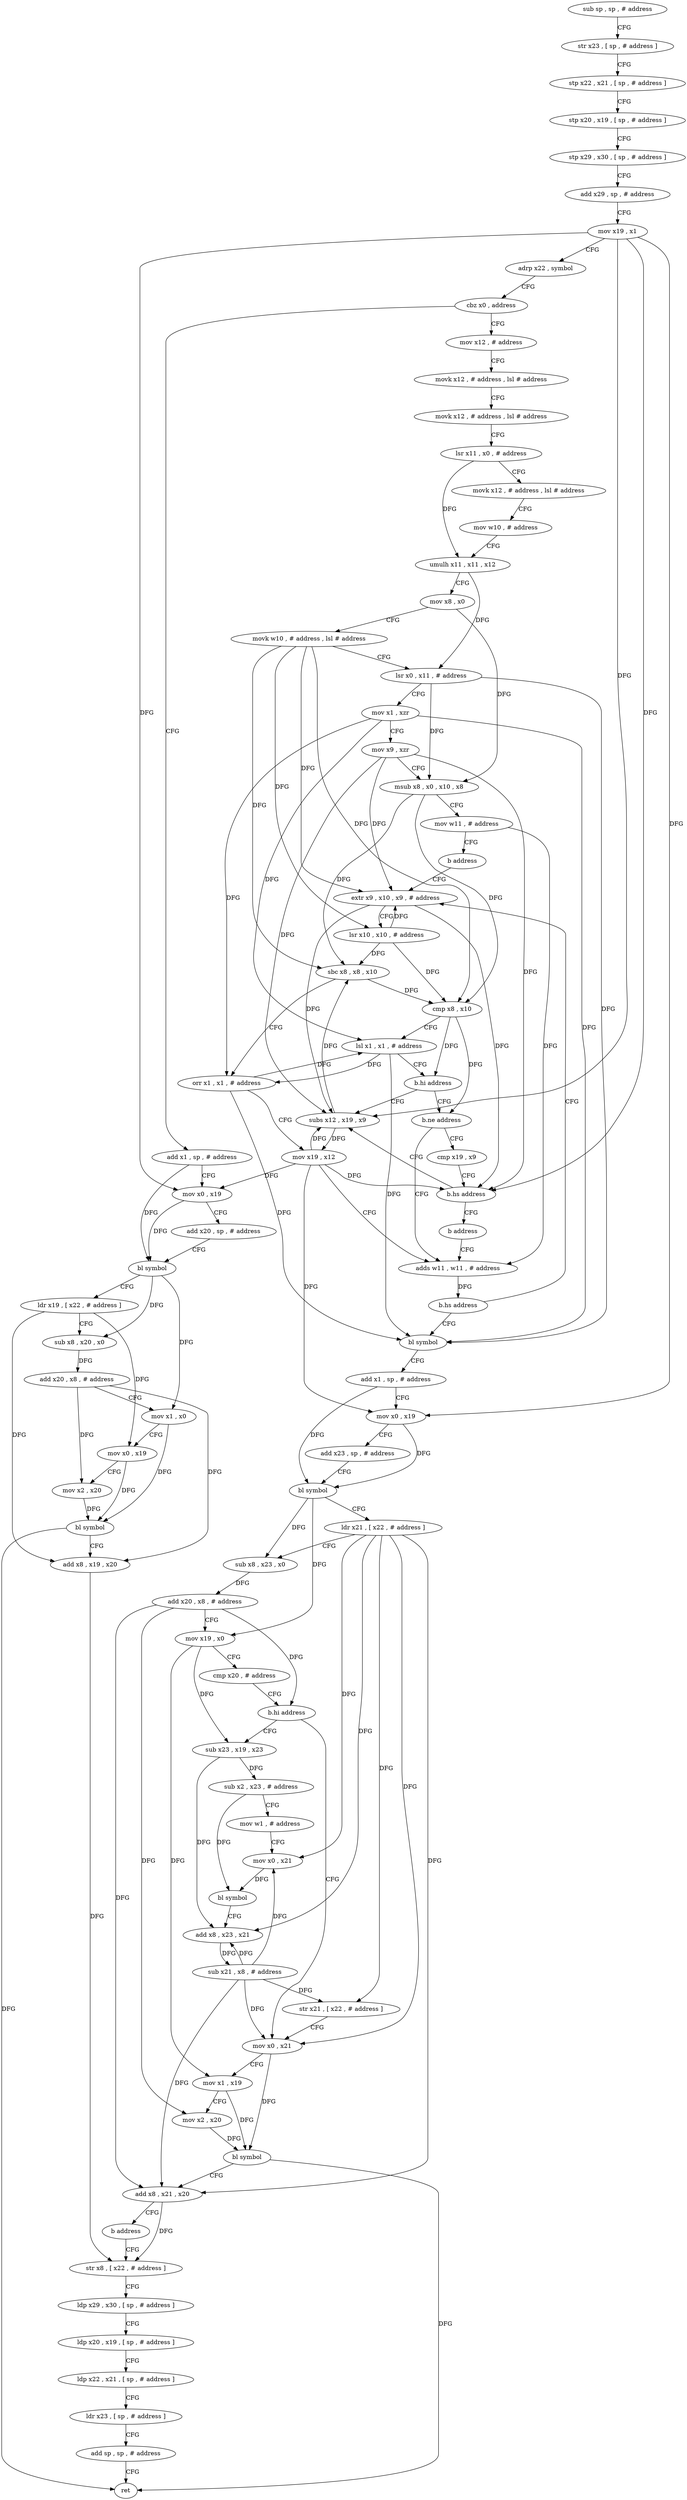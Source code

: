 digraph "func" {
"4203532" [label = "sub sp , sp , # address" ]
"4203536" [label = "str x23 , [ sp , # address ]" ]
"4203540" [label = "stp x22 , x21 , [ sp , # address ]" ]
"4203544" [label = "stp x20 , x19 , [ sp , # address ]" ]
"4203548" [label = "stp x29 , x30 , [ sp , # address ]" ]
"4203552" [label = "add x29 , sp , # address" ]
"4203556" [label = "mov x19 , x1" ]
"4203560" [label = "adrp x22 , symbol" ]
"4203564" [label = "cbz x0 , address" ]
"4203788" [label = "add x1 , sp , # address" ]
"4203568" [label = "mov x12 , # address" ]
"4203792" [label = "mov x0 , x19" ]
"4203796" [label = "add x20 , sp , # address" ]
"4203800" [label = "bl symbol" ]
"4203804" [label = "ldr x19 , [ x22 , # address ]" ]
"4203808" [label = "sub x8 , x20 , x0" ]
"4203812" [label = "add x20 , x8 , # address" ]
"4203816" [label = "mov x1 , x0" ]
"4203820" [label = "mov x0 , x19" ]
"4203824" [label = "mov x2 , x20" ]
"4203828" [label = "bl symbol" ]
"4203832" [label = "add x8 , x19 , x20" ]
"4203836" [label = "str x8 , [ x22 , # address ]" ]
"4203572" [label = "movk x12 , # address , lsl # address" ]
"4203576" [label = "movk x12 , # address , lsl # address" ]
"4203580" [label = "lsr x11 , x0 , # address" ]
"4203584" [label = "movk x12 , # address , lsl # address" ]
"4203588" [label = "mov w10 , # address" ]
"4203592" [label = "umulh x11 , x11 , x12" ]
"4203596" [label = "mov x8 , x0" ]
"4203600" [label = "movk w10 , # address , lsl # address" ]
"4203604" [label = "lsr x0 , x11 , # address" ]
"4203608" [label = "mov x1 , xzr" ]
"4203612" [label = "mov x9 , xzr" ]
"4203616" [label = "msub x8 , x0 , x10 , x8" ]
"4203620" [label = "mov w11 , # address" ]
"4203624" [label = "b address" ]
"4203652" [label = "extr x9 , x10 , x9 , # address" ]
"4203656" [label = "lsr x10 , x10 , # address" ]
"4203660" [label = "cmp x8 , x10" ]
"4203664" [label = "lsl x1 , x1 , # address" ]
"4203668" [label = "b.hi address" ]
"4203628" [label = "subs x12 , x19 , x9" ]
"4203672" [label = "b.ne address" ]
"4203632" [label = "sbc x8 , x8 , x10" ]
"4203636" [label = "orr x1 , x1 , # address" ]
"4203640" [label = "mov x19 , x12" ]
"4203644" [label = "adds w11 , w11 , # address" ]
"4203676" [label = "cmp x19 , x9" ]
"4203688" [label = "bl symbol" ]
"4203692" [label = "add x1 , sp , # address" ]
"4203696" [label = "mov x0 , x19" ]
"4203700" [label = "add x23 , sp , # address" ]
"4203704" [label = "bl symbol" ]
"4203708" [label = "ldr x21 , [ x22 , # address ]" ]
"4203712" [label = "sub x8 , x23 , x0" ]
"4203716" [label = "add x20 , x8 , # address" ]
"4203720" [label = "mov x19 , x0" ]
"4203724" [label = "cmp x20 , # address" ]
"4203728" [label = "b.hi address" ]
"4203764" [label = "mov x0 , x21" ]
"4203732" [label = "sub x23 , x19 , x23" ]
"4203648" [label = "b.hs address" ]
"4203680" [label = "b.hs address" ]
"4203684" [label = "b address" ]
"4203768" [label = "mov x1 , x19" ]
"4203772" [label = "mov x2 , x20" ]
"4203776" [label = "bl symbol" ]
"4203780" [label = "add x8 , x21 , x20" ]
"4203784" [label = "b address" ]
"4203736" [label = "sub x2 , x23 , # address" ]
"4203740" [label = "mov w1 , # address" ]
"4203744" [label = "mov x0 , x21" ]
"4203748" [label = "bl symbol" ]
"4203752" [label = "add x8 , x23 , x21" ]
"4203756" [label = "sub x21 , x8 , # address" ]
"4203760" [label = "str x21 , [ x22 , # address ]" ]
"4203840" [label = "ldp x29 , x30 , [ sp , # address ]" ]
"4203844" [label = "ldp x20 , x19 , [ sp , # address ]" ]
"4203848" [label = "ldp x22 , x21 , [ sp , # address ]" ]
"4203852" [label = "ldr x23 , [ sp , # address ]" ]
"4203856" [label = "add sp , sp , # address" ]
"4203860" [label = "ret" ]
"4203532" -> "4203536" [ label = "CFG" ]
"4203536" -> "4203540" [ label = "CFG" ]
"4203540" -> "4203544" [ label = "CFG" ]
"4203544" -> "4203548" [ label = "CFG" ]
"4203548" -> "4203552" [ label = "CFG" ]
"4203552" -> "4203556" [ label = "CFG" ]
"4203556" -> "4203560" [ label = "CFG" ]
"4203556" -> "4203792" [ label = "DFG" ]
"4203556" -> "4203628" [ label = "DFG" ]
"4203556" -> "4203680" [ label = "DFG" ]
"4203556" -> "4203696" [ label = "DFG" ]
"4203560" -> "4203564" [ label = "CFG" ]
"4203564" -> "4203788" [ label = "CFG" ]
"4203564" -> "4203568" [ label = "CFG" ]
"4203788" -> "4203792" [ label = "CFG" ]
"4203788" -> "4203800" [ label = "DFG" ]
"4203568" -> "4203572" [ label = "CFG" ]
"4203792" -> "4203796" [ label = "CFG" ]
"4203792" -> "4203800" [ label = "DFG" ]
"4203796" -> "4203800" [ label = "CFG" ]
"4203800" -> "4203804" [ label = "CFG" ]
"4203800" -> "4203808" [ label = "DFG" ]
"4203800" -> "4203816" [ label = "DFG" ]
"4203804" -> "4203808" [ label = "CFG" ]
"4203804" -> "4203820" [ label = "DFG" ]
"4203804" -> "4203832" [ label = "DFG" ]
"4203808" -> "4203812" [ label = "DFG" ]
"4203812" -> "4203816" [ label = "CFG" ]
"4203812" -> "4203824" [ label = "DFG" ]
"4203812" -> "4203832" [ label = "DFG" ]
"4203816" -> "4203820" [ label = "CFG" ]
"4203816" -> "4203828" [ label = "DFG" ]
"4203820" -> "4203824" [ label = "CFG" ]
"4203820" -> "4203828" [ label = "DFG" ]
"4203824" -> "4203828" [ label = "DFG" ]
"4203828" -> "4203832" [ label = "CFG" ]
"4203828" -> "4203860" [ label = "DFG" ]
"4203832" -> "4203836" [ label = "DFG" ]
"4203836" -> "4203840" [ label = "CFG" ]
"4203572" -> "4203576" [ label = "CFG" ]
"4203576" -> "4203580" [ label = "CFG" ]
"4203580" -> "4203584" [ label = "CFG" ]
"4203580" -> "4203592" [ label = "DFG" ]
"4203584" -> "4203588" [ label = "CFG" ]
"4203588" -> "4203592" [ label = "CFG" ]
"4203592" -> "4203596" [ label = "CFG" ]
"4203592" -> "4203604" [ label = "DFG" ]
"4203596" -> "4203600" [ label = "CFG" ]
"4203596" -> "4203616" [ label = "DFG" ]
"4203600" -> "4203604" [ label = "CFG" ]
"4203600" -> "4203652" [ label = "DFG" ]
"4203600" -> "4203656" [ label = "DFG" ]
"4203600" -> "4203660" [ label = "DFG" ]
"4203600" -> "4203632" [ label = "DFG" ]
"4203604" -> "4203608" [ label = "CFG" ]
"4203604" -> "4203616" [ label = "DFG" ]
"4203604" -> "4203688" [ label = "DFG" ]
"4203608" -> "4203612" [ label = "CFG" ]
"4203608" -> "4203664" [ label = "DFG" ]
"4203608" -> "4203636" [ label = "DFG" ]
"4203608" -> "4203688" [ label = "DFG" ]
"4203612" -> "4203616" [ label = "CFG" ]
"4203612" -> "4203652" [ label = "DFG" ]
"4203612" -> "4203628" [ label = "DFG" ]
"4203612" -> "4203680" [ label = "DFG" ]
"4203616" -> "4203620" [ label = "CFG" ]
"4203616" -> "4203660" [ label = "DFG" ]
"4203616" -> "4203632" [ label = "DFG" ]
"4203620" -> "4203624" [ label = "CFG" ]
"4203620" -> "4203644" [ label = "DFG" ]
"4203624" -> "4203652" [ label = "CFG" ]
"4203652" -> "4203656" [ label = "CFG" ]
"4203652" -> "4203628" [ label = "DFG" ]
"4203652" -> "4203680" [ label = "DFG" ]
"4203656" -> "4203660" [ label = "DFG" ]
"4203656" -> "4203652" [ label = "DFG" ]
"4203656" -> "4203632" [ label = "DFG" ]
"4203660" -> "4203664" [ label = "CFG" ]
"4203660" -> "4203668" [ label = "DFG" ]
"4203660" -> "4203672" [ label = "DFG" ]
"4203664" -> "4203668" [ label = "CFG" ]
"4203664" -> "4203636" [ label = "DFG" ]
"4203664" -> "4203688" [ label = "DFG" ]
"4203668" -> "4203628" [ label = "CFG" ]
"4203668" -> "4203672" [ label = "CFG" ]
"4203628" -> "4203632" [ label = "DFG" ]
"4203628" -> "4203640" [ label = "DFG" ]
"4203672" -> "4203644" [ label = "CFG" ]
"4203672" -> "4203676" [ label = "CFG" ]
"4203632" -> "4203636" [ label = "CFG" ]
"4203632" -> "4203660" [ label = "DFG" ]
"4203636" -> "4203640" [ label = "CFG" ]
"4203636" -> "4203664" [ label = "DFG" ]
"4203636" -> "4203688" [ label = "DFG" ]
"4203640" -> "4203644" [ label = "CFG" ]
"4203640" -> "4203792" [ label = "DFG" ]
"4203640" -> "4203628" [ label = "DFG" ]
"4203640" -> "4203680" [ label = "DFG" ]
"4203640" -> "4203696" [ label = "DFG" ]
"4203644" -> "4203648" [ label = "DFG" ]
"4203676" -> "4203680" [ label = "CFG" ]
"4203688" -> "4203692" [ label = "CFG" ]
"4203692" -> "4203696" [ label = "CFG" ]
"4203692" -> "4203704" [ label = "DFG" ]
"4203696" -> "4203700" [ label = "CFG" ]
"4203696" -> "4203704" [ label = "DFG" ]
"4203700" -> "4203704" [ label = "CFG" ]
"4203704" -> "4203708" [ label = "CFG" ]
"4203704" -> "4203712" [ label = "DFG" ]
"4203704" -> "4203720" [ label = "DFG" ]
"4203708" -> "4203712" [ label = "CFG" ]
"4203708" -> "4203764" [ label = "DFG" ]
"4203708" -> "4203780" [ label = "DFG" ]
"4203708" -> "4203744" [ label = "DFG" ]
"4203708" -> "4203752" [ label = "DFG" ]
"4203708" -> "4203760" [ label = "DFG" ]
"4203712" -> "4203716" [ label = "DFG" ]
"4203716" -> "4203720" [ label = "CFG" ]
"4203716" -> "4203728" [ label = "DFG" ]
"4203716" -> "4203772" [ label = "DFG" ]
"4203716" -> "4203780" [ label = "DFG" ]
"4203720" -> "4203724" [ label = "CFG" ]
"4203720" -> "4203768" [ label = "DFG" ]
"4203720" -> "4203732" [ label = "DFG" ]
"4203724" -> "4203728" [ label = "CFG" ]
"4203728" -> "4203764" [ label = "CFG" ]
"4203728" -> "4203732" [ label = "CFG" ]
"4203764" -> "4203768" [ label = "CFG" ]
"4203764" -> "4203776" [ label = "DFG" ]
"4203732" -> "4203736" [ label = "DFG" ]
"4203732" -> "4203752" [ label = "DFG" ]
"4203648" -> "4203688" [ label = "CFG" ]
"4203648" -> "4203652" [ label = "CFG" ]
"4203680" -> "4203628" [ label = "CFG" ]
"4203680" -> "4203684" [ label = "CFG" ]
"4203684" -> "4203644" [ label = "CFG" ]
"4203768" -> "4203772" [ label = "CFG" ]
"4203768" -> "4203776" [ label = "DFG" ]
"4203772" -> "4203776" [ label = "DFG" ]
"4203776" -> "4203780" [ label = "CFG" ]
"4203776" -> "4203860" [ label = "DFG" ]
"4203780" -> "4203784" [ label = "CFG" ]
"4203780" -> "4203836" [ label = "DFG" ]
"4203784" -> "4203836" [ label = "CFG" ]
"4203736" -> "4203740" [ label = "CFG" ]
"4203736" -> "4203748" [ label = "DFG" ]
"4203740" -> "4203744" [ label = "CFG" ]
"4203744" -> "4203748" [ label = "DFG" ]
"4203748" -> "4203752" [ label = "CFG" ]
"4203752" -> "4203756" [ label = "DFG" ]
"4203756" -> "4203760" [ label = "DFG" ]
"4203756" -> "4203764" [ label = "DFG" ]
"4203756" -> "4203744" [ label = "DFG" ]
"4203756" -> "4203752" [ label = "DFG" ]
"4203756" -> "4203780" [ label = "DFG" ]
"4203760" -> "4203764" [ label = "CFG" ]
"4203840" -> "4203844" [ label = "CFG" ]
"4203844" -> "4203848" [ label = "CFG" ]
"4203848" -> "4203852" [ label = "CFG" ]
"4203852" -> "4203856" [ label = "CFG" ]
"4203856" -> "4203860" [ label = "CFG" ]
}
